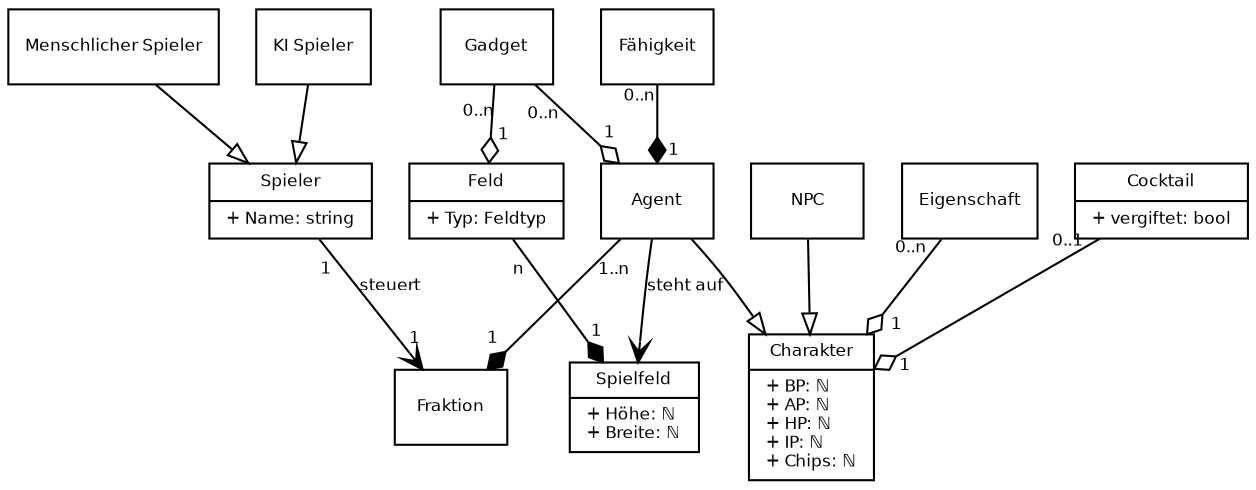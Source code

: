 digraph G {
    // General Layout
    fontname = "Bitstream Vera Sans"
    fontsize = 8

    node [
        fontname = "Bitstream Vera Sans"
        fontsize = 8
        shape = "record"
    ]

    edge [
        fontname = "Bitstream Vera Sans"
        fontsize = 8
        arrowhead = "onormal"
        labeldistance = 1.5
    ]

    // Classes
    Spieler [
        label = "{Spieler|+ Name: string\l}"
    ]
    KISpieler [
        label = "{KI Spieler}"
    ]
    MenschlicherSpieler [
        label = "{Menschlicher Spieler}"
    ]
    Spielfeld [
        label = "{Spielfeld|+ Höhe: ℕ\l+ Breite: ℕ\l}"
    ]
    Feld [
        label = "{Feld|+ Typ: Feldtyp\l}"
    ]
    Charakter [
        label = "{Charakter|+ BP: ℕ\l+ AP: ℕ\l+ HP: ℕ\l+ IP: ℕ\l+ Chips: ℕ\l}"
    ]
    Agent
    NPC
    Gadget
    Fähigkeit
    Fraktion
    Eigenschaft
    Cocktail [
        label = "{Cocktail|+ vergiftet: bool\l}"
    ]

    // Inheritance
    Agent -> Charakter
    NPC -> Charakter
    KISpieler -> Spieler
    MenschlicherSpieler -> Spieler

    // Aggregations
    edge [
        arrowhead = "odiamond"
    ]
    Gadget -> Agent [
        taillabel = "0..n"
        headlabel = "1"
	labeldistance=1.5
	labelangle=-30
    ]
    Gadget -> Feld [
        taillabel = "0..n"
        headlabel = "1"
    ]
    Eigenschaft -> Charakter [
        taillabel = "0..n"
        headlabel = "1"
	labelangle=-35
    ]
    Cocktail -> Charakter [
        taillabel = "0..1"
        headlabel = "1"
    ]

    // Compositions
    edge [
        arrowhead = "diamond"
    ]
    Feld -> Spielfeld [
        headlabel = "1"
        taillabel = "n"
    ]
    Agent -> Fraktion [
        taillabel = "1..n"
        headlabel = "1"
	labelangle=35
    ]
    Fähigkeit -> Agent [
        taillabel = "0..n"
        headlabel = "1"
	labeldistance=1
	labelangle=-55
    ]

    // Normal Arrows
    edge [
        arrowhead = "vee"
    ]
    Agent -> Spielfeld [
        label = "steht auf"
    ]

    Spieler -> Fraktion [
        label = "steuert"
        taillabel = "1"
        headlabel = "1"
    ]
}
